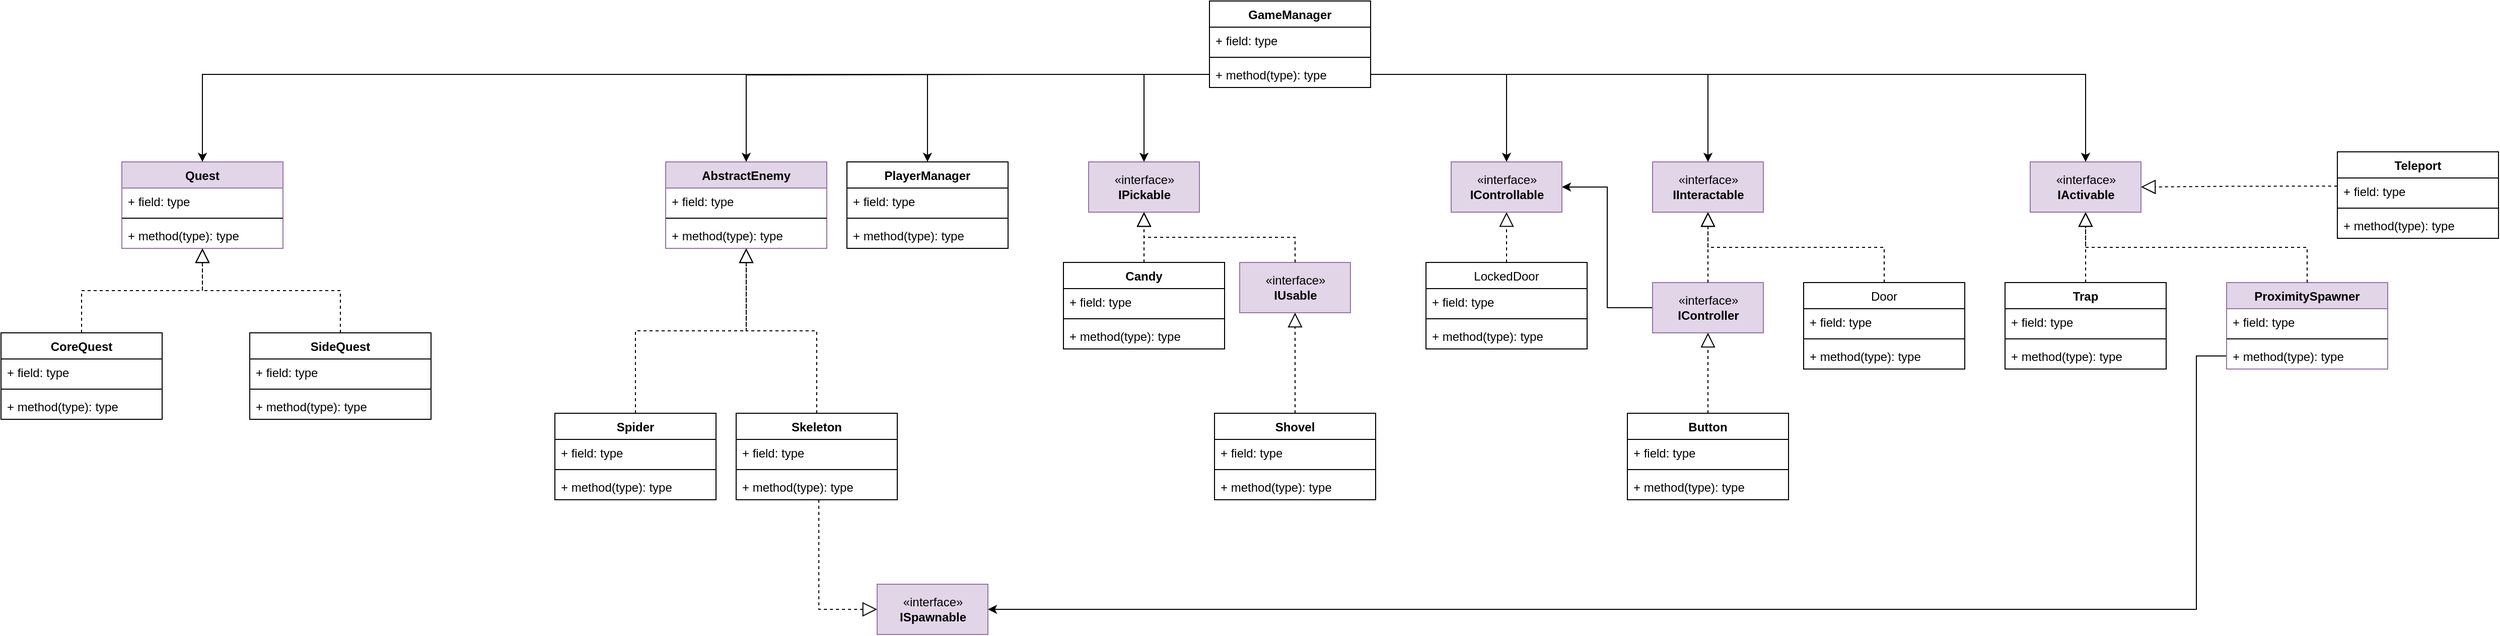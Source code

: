 <mxfile version="15.4.0" type="device"><diagram id="tBJTF7wTOMeW1rw_sC8s" name="Page-1"><mxGraphModel dx="3376" dy="1010" grid="1" gridSize="10" guides="1" tooltips="1" connect="1" arrows="1" fold="1" page="1" pageScale="1" pageWidth="827" pageHeight="1169" math="0" shadow="0"><root><mxCell id="0"/><mxCell id="1" parent="0"/><mxCell id="5ckZzKVk5E_ISAMq6c3d-1" value="GameManager" style="swimlane;fontStyle=1;align=center;verticalAlign=top;childLayout=stackLayout;horizontal=1;startSize=26;horizontalStack=0;resizeParent=1;resizeParentMax=0;resizeLast=0;collapsible=1;marginBottom=0;" parent="1" vertex="1"><mxGeometry x="350" y="30" width="160" height="86" as="geometry"/></mxCell><mxCell id="5ckZzKVk5E_ISAMq6c3d-2" value="+ field: type" style="text;strokeColor=none;fillColor=none;align=left;verticalAlign=top;spacingLeft=4;spacingRight=4;overflow=hidden;rotatable=0;points=[[0,0.5],[1,0.5]];portConstraint=eastwest;" parent="5ckZzKVk5E_ISAMq6c3d-1" vertex="1"><mxGeometry y="26" width="160" height="26" as="geometry"/></mxCell><mxCell id="5ckZzKVk5E_ISAMq6c3d-3" value="" style="line;strokeWidth=1;fillColor=none;align=left;verticalAlign=middle;spacingTop=-1;spacingLeft=3;spacingRight=3;rotatable=0;labelPosition=right;points=[];portConstraint=eastwest;" parent="5ckZzKVk5E_ISAMq6c3d-1" vertex="1"><mxGeometry y="52" width="160" height="8" as="geometry"/></mxCell><mxCell id="5ckZzKVk5E_ISAMq6c3d-4" value="+ method(type): type" style="text;strokeColor=none;fillColor=none;align=left;verticalAlign=top;spacingLeft=4;spacingRight=4;overflow=hidden;rotatable=0;points=[[0,0.5],[1,0.5]];portConstraint=eastwest;" parent="5ckZzKVk5E_ISAMq6c3d-1" vertex="1"><mxGeometry y="60" width="160" height="26" as="geometry"/></mxCell><mxCell id="5ckZzKVk5E_ISAMq6c3d-5" value="PlayerManager" style="swimlane;fontStyle=1;align=center;verticalAlign=top;childLayout=stackLayout;horizontal=1;startSize=26;horizontalStack=0;resizeParent=1;resizeParentMax=0;resizeLast=0;collapsible=1;marginBottom=0;" parent="1" vertex="1"><mxGeometry x="-10" y="190" width="160" height="86" as="geometry"/></mxCell><mxCell id="5ckZzKVk5E_ISAMq6c3d-6" value="+ field: type" style="text;strokeColor=none;fillColor=none;align=left;verticalAlign=top;spacingLeft=4;spacingRight=4;overflow=hidden;rotatable=0;points=[[0,0.5],[1,0.5]];portConstraint=eastwest;" parent="5ckZzKVk5E_ISAMq6c3d-5" vertex="1"><mxGeometry y="26" width="160" height="26" as="geometry"/></mxCell><mxCell id="5ckZzKVk5E_ISAMq6c3d-7" value="" style="line;strokeWidth=1;fillColor=none;align=left;verticalAlign=middle;spacingTop=-1;spacingLeft=3;spacingRight=3;rotatable=0;labelPosition=right;points=[];portConstraint=eastwest;" parent="5ckZzKVk5E_ISAMq6c3d-5" vertex="1"><mxGeometry y="52" width="160" height="8" as="geometry"/></mxCell><mxCell id="5ckZzKVk5E_ISAMq6c3d-8" value="+ method(type): type" style="text;strokeColor=none;fillColor=none;align=left;verticalAlign=top;spacingLeft=4;spacingRight=4;overflow=hidden;rotatable=0;points=[[0,0.5],[1,0.5]];portConstraint=eastwest;" parent="5ckZzKVk5E_ISAMq6c3d-5" vertex="1"><mxGeometry y="60" width="160" height="26" as="geometry"/></mxCell><mxCell id="5ckZzKVk5E_ISAMq6c3d-13" value="Candy" style="swimlane;fontStyle=1;align=center;verticalAlign=top;childLayout=stackLayout;horizontal=1;startSize=26;horizontalStack=0;resizeParent=1;resizeParentMax=0;resizeLast=0;collapsible=1;marginBottom=0;" parent="1" vertex="1"><mxGeometry x="205" y="290" width="160" height="86" as="geometry"/></mxCell><mxCell id="5ckZzKVk5E_ISAMq6c3d-14" value="+ field: type" style="text;strokeColor=none;fillColor=none;align=left;verticalAlign=top;spacingLeft=4;spacingRight=4;overflow=hidden;rotatable=0;points=[[0,0.5],[1,0.5]];portConstraint=eastwest;" parent="5ckZzKVk5E_ISAMq6c3d-13" vertex="1"><mxGeometry y="26" width="160" height="26" as="geometry"/></mxCell><mxCell id="5ckZzKVk5E_ISAMq6c3d-15" value="" style="line;strokeWidth=1;fillColor=none;align=left;verticalAlign=middle;spacingTop=-1;spacingLeft=3;spacingRight=3;rotatable=0;labelPosition=right;points=[];portConstraint=eastwest;" parent="5ckZzKVk5E_ISAMq6c3d-13" vertex="1"><mxGeometry y="52" width="160" height="8" as="geometry"/></mxCell><mxCell id="5ckZzKVk5E_ISAMq6c3d-16" value="+ method(type): type" style="text;strokeColor=none;fillColor=none;align=left;verticalAlign=top;spacingLeft=4;spacingRight=4;overflow=hidden;rotatable=0;points=[[0,0.5],[1,0.5]];portConstraint=eastwest;" parent="5ckZzKVk5E_ISAMq6c3d-13" vertex="1"><mxGeometry y="60" width="160" height="26" as="geometry"/></mxCell><mxCell id="5ckZzKVk5E_ISAMq6c3d-17" value="Trap&#10;" style="swimlane;fontStyle=1;align=center;verticalAlign=top;childLayout=stackLayout;horizontal=1;startSize=26;horizontalStack=0;resizeParent=1;resizeParentMax=0;resizeLast=0;collapsible=1;marginBottom=0;" parent="1" vertex="1"><mxGeometry x="1140" y="310" width="160" height="86" as="geometry"/></mxCell><mxCell id="5ckZzKVk5E_ISAMq6c3d-18" value="+ field: type" style="text;strokeColor=none;fillColor=none;align=left;verticalAlign=top;spacingLeft=4;spacingRight=4;overflow=hidden;rotatable=0;points=[[0,0.5],[1,0.5]];portConstraint=eastwest;" parent="5ckZzKVk5E_ISAMq6c3d-17" vertex="1"><mxGeometry y="26" width="160" height="26" as="geometry"/></mxCell><mxCell id="5ckZzKVk5E_ISAMq6c3d-19" value="" style="line;strokeWidth=1;fillColor=none;align=left;verticalAlign=middle;spacingTop=-1;spacingLeft=3;spacingRight=3;rotatable=0;labelPosition=right;points=[];portConstraint=eastwest;" parent="5ckZzKVk5E_ISAMq6c3d-17" vertex="1"><mxGeometry y="52" width="160" height="8" as="geometry"/></mxCell><mxCell id="5ckZzKVk5E_ISAMq6c3d-20" value="+ method(type): type" style="text;strokeColor=none;fillColor=none;align=left;verticalAlign=top;spacingLeft=4;spacingRight=4;overflow=hidden;rotatable=0;points=[[0,0.5],[1,0.5]];portConstraint=eastwest;" parent="5ckZzKVk5E_ISAMq6c3d-17" vertex="1"><mxGeometry y="60" width="160" height="26" as="geometry"/></mxCell><mxCell id="5ckZzKVk5E_ISAMq6c3d-21" value="Quest" style="swimlane;fontStyle=1;align=center;verticalAlign=top;childLayout=stackLayout;horizontal=1;startSize=26;horizontalStack=0;resizeParent=1;resizeParentMax=0;resizeLast=0;collapsible=1;marginBottom=0;fillColor=#e1d5e7;strokeColor=#9673a6;" parent="1" vertex="1"><mxGeometry x="-730" y="190" width="160" height="86" as="geometry"/></mxCell><mxCell id="5ckZzKVk5E_ISAMq6c3d-22" value="+ field: type" style="text;strokeColor=none;fillColor=none;align=left;verticalAlign=top;spacingLeft=4;spacingRight=4;overflow=hidden;rotatable=0;points=[[0,0.5],[1,0.5]];portConstraint=eastwest;" parent="5ckZzKVk5E_ISAMq6c3d-21" vertex="1"><mxGeometry y="26" width="160" height="26" as="geometry"/></mxCell><mxCell id="5ckZzKVk5E_ISAMq6c3d-23" value="" style="line;strokeWidth=1;fillColor=none;align=left;verticalAlign=middle;spacingTop=-1;spacingLeft=3;spacingRight=3;rotatable=0;labelPosition=right;points=[];portConstraint=eastwest;" parent="5ckZzKVk5E_ISAMq6c3d-21" vertex="1"><mxGeometry y="52" width="160" height="8" as="geometry"/></mxCell><mxCell id="5ckZzKVk5E_ISAMq6c3d-24" value="+ method(type): type" style="text;strokeColor=none;fillColor=none;align=left;verticalAlign=top;spacingLeft=4;spacingRight=4;overflow=hidden;rotatable=0;points=[[0,0.5],[1,0.5]];portConstraint=eastwest;" parent="5ckZzKVk5E_ISAMq6c3d-21" vertex="1"><mxGeometry y="60" width="160" height="26" as="geometry"/></mxCell><mxCell id="5ckZzKVk5E_ISAMq6c3d-25" value="«interface»&lt;br&gt;&lt;b&gt;IPickable&lt;/b&gt;" style="html=1;fillColor=#e1d5e7;strokeColor=#9673a6;" parent="1" vertex="1"><mxGeometry x="230" y="190" width="110" height="50" as="geometry"/></mxCell><mxCell id="5ckZzKVk5E_ISAMq6c3d-26" value="«interface»&lt;br&gt;&lt;b&gt;IUsable&lt;/b&gt;" style="html=1;fillColor=#e1d5e7;strokeColor=#9673a6;" parent="1" vertex="1"><mxGeometry x="380" y="290" width="110" height="50" as="geometry"/></mxCell><mxCell id="5ckZzKVk5E_ISAMq6c3d-27" value="«interface»&lt;br&gt;&lt;b&gt;IInteractable&lt;/b&gt;" style="html=1;fillColor=#e1d5e7;strokeColor=#9673a6;" parent="1" vertex="1"><mxGeometry x="790" y="190" width="110" height="50" as="geometry"/></mxCell><mxCell id="5ckZzKVk5E_ISAMq6c3d-28" value="«interface»&lt;br&gt;&lt;b&gt;IActivable&lt;/b&gt;" style="html=1;fillColor=#e1d5e7;strokeColor=#9673a6;" parent="1" vertex="1"><mxGeometry x="1165" y="190" width="110" height="50" as="geometry"/></mxCell><mxCell id="5ckZzKVk5E_ISAMq6c3d-29" value="Door" style="swimlane;fontStyle=0;align=center;verticalAlign=top;childLayout=stackLayout;horizontal=1;startSize=26;horizontalStack=0;resizeParent=1;resizeParentMax=0;resizeLast=0;collapsible=1;marginBottom=0;" parent="1" vertex="1"><mxGeometry x="940" y="310" width="160" height="86" as="geometry"/></mxCell><mxCell id="5ckZzKVk5E_ISAMq6c3d-30" value="+ field: type" style="text;strokeColor=none;fillColor=none;align=left;verticalAlign=top;spacingLeft=4;spacingRight=4;overflow=hidden;rotatable=0;points=[[0,0.5],[1,0.5]];portConstraint=eastwest;" parent="5ckZzKVk5E_ISAMq6c3d-29" vertex="1"><mxGeometry y="26" width="160" height="26" as="geometry"/></mxCell><mxCell id="5ckZzKVk5E_ISAMq6c3d-31" value="" style="line;strokeWidth=1;fillColor=none;align=left;verticalAlign=middle;spacingTop=-1;spacingLeft=3;spacingRight=3;rotatable=0;labelPosition=right;points=[];portConstraint=eastwest;" parent="5ckZzKVk5E_ISAMq6c3d-29" vertex="1"><mxGeometry y="52" width="160" height="8" as="geometry"/></mxCell><mxCell id="5ckZzKVk5E_ISAMq6c3d-32" value="+ method(type): type" style="text;strokeColor=none;fillColor=none;align=left;verticalAlign=top;spacingLeft=4;spacingRight=4;overflow=hidden;rotatable=0;points=[[0,0.5],[1,0.5]];portConstraint=eastwest;" parent="5ckZzKVk5E_ISAMq6c3d-29" vertex="1"><mxGeometry y="60" width="160" height="26" as="geometry"/></mxCell><mxCell id="5ckZzKVk5E_ISAMq6c3d-40" value="Shovel" style="swimlane;fontStyle=1;align=center;verticalAlign=top;childLayout=stackLayout;horizontal=1;startSize=26;horizontalStack=0;resizeParent=1;resizeParentMax=0;resizeLast=0;collapsible=1;marginBottom=0;" parent="1" vertex="1"><mxGeometry x="355" y="440" width="160" height="86" as="geometry"/></mxCell><mxCell id="5ckZzKVk5E_ISAMq6c3d-41" value="+ field: type" style="text;strokeColor=none;fillColor=none;align=left;verticalAlign=top;spacingLeft=4;spacingRight=4;overflow=hidden;rotatable=0;points=[[0,0.5],[1,0.5]];portConstraint=eastwest;" parent="5ckZzKVk5E_ISAMq6c3d-40" vertex="1"><mxGeometry y="26" width="160" height="26" as="geometry"/></mxCell><mxCell id="5ckZzKVk5E_ISAMq6c3d-42" value="" style="line;strokeWidth=1;fillColor=none;align=left;verticalAlign=middle;spacingTop=-1;spacingLeft=3;spacingRight=3;rotatable=0;labelPosition=right;points=[];portConstraint=eastwest;" parent="5ckZzKVk5E_ISAMq6c3d-40" vertex="1"><mxGeometry y="52" width="160" height="8" as="geometry"/></mxCell><mxCell id="5ckZzKVk5E_ISAMq6c3d-43" value="+ method(type): type" style="text;strokeColor=none;fillColor=none;align=left;verticalAlign=top;spacingLeft=4;spacingRight=4;overflow=hidden;rotatable=0;points=[[0,0.5],[1,0.5]];portConstraint=eastwest;" parent="5ckZzKVk5E_ISAMq6c3d-40" vertex="1"><mxGeometry y="60" width="160" height="26" as="geometry"/></mxCell><mxCell id="5ckZzKVk5E_ISAMq6c3d-44" value="LockedDoor" style="swimlane;fontStyle=0;align=center;verticalAlign=top;childLayout=stackLayout;horizontal=1;startSize=26;horizontalStack=0;resizeParent=1;resizeParentMax=0;resizeLast=0;collapsible=1;marginBottom=0;" parent="1" vertex="1"><mxGeometry x="565" y="290" width="160" height="86" as="geometry"/></mxCell><mxCell id="5ckZzKVk5E_ISAMq6c3d-45" value="+ field: type" style="text;strokeColor=none;fillColor=none;align=left;verticalAlign=top;spacingLeft=4;spacingRight=4;overflow=hidden;rotatable=0;points=[[0,0.5],[1,0.5]];portConstraint=eastwest;" parent="5ckZzKVk5E_ISAMq6c3d-44" vertex="1"><mxGeometry y="26" width="160" height="26" as="geometry"/></mxCell><mxCell id="5ckZzKVk5E_ISAMq6c3d-46" value="" style="line;strokeWidth=1;fillColor=none;align=left;verticalAlign=middle;spacingTop=-1;spacingLeft=3;spacingRight=3;rotatable=0;labelPosition=right;points=[];portConstraint=eastwest;" parent="5ckZzKVk5E_ISAMq6c3d-44" vertex="1"><mxGeometry y="52" width="160" height="8" as="geometry"/></mxCell><mxCell id="5ckZzKVk5E_ISAMq6c3d-47" value="+ method(type): type" style="text;strokeColor=none;fillColor=none;align=left;verticalAlign=top;spacingLeft=4;spacingRight=4;overflow=hidden;rotatable=0;points=[[0,0.5],[1,0.5]];portConstraint=eastwest;" parent="5ckZzKVk5E_ISAMq6c3d-44" vertex="1"><mxGeometry y="60" width="160" height="26" as="geometry"/></mxCell><mxCell id="5ckZzKVk5E_ISAMq6c3d-73" style="edgeStyle=orthogonalEdgeStyle;rounded=0;orthogonalLoop=1;jettySize=auto;html=1;entryX=1;entryY=0.5;entryDx=0;entryDy=0;" parent="1" source="5ckZzKVk5E_ISAMq6c3d-52" target="5ckZzKVk5E_ISAMq6c3d-53" edge="1"><mxGeometry relative="1" as="geometry"/></mxCell><mxCell id="5ckZzKVk5E_ISAMq6c3d-52" value="«interface»&lt;br&gt;&lt;b&gt;IController&lt;/b&gt;" style="html=1;fillColor=#e1d5e7;strokeColor=#9673a6;" parent="1" vertex="1"><mxGeometry x="790" y="310" width="110" height="50" as="geometry"/></mxCell><mxCell id="5ckZzKVk5E_ISAMq6c3d-53" value="«interface»&lt;br&gt;&lt;b&gt;IControllable&lt;/b&gt;" style="html=1;fillColor=#e1d5e7;strokeColor=#9673a6;" parent="1" vertex="1"><mxGeometry x="590" y="190" width="110" height="50" as="geometry"/></mxCell><mxCell id="5ckZzKVk5E_ISAMq6c3d-54" style="edgeStyle=orthogonalEdgeStyle;rounded=0;orthogonalLoop=1;jettySize=auto;html=1;entryX=0.5;entryY=0;entryDx=0;entryDy=0;" parent="1" source="5ckZzKVk5E_ISAMq6c3d-4" target="5ckZzKVk5E_ISAMq6c3d-21" edge="1"><mxGeometry relative="1" as="geometry"/></mxCell><mxCell id="5ckZzKVk5E_ISAMq6c3d-55" style="edgeStyle=orthogonalEdgeStyle;rounded=0;orthogonalLoop=1;jettySize=auto;html=1;entryX=0.5;entryY=0;entryDx=0;entryDy=0;" parent="1" target="5ckZzKVk5E_ISAMq6c3d-98" edge="1"><mxGeometry relative="1" as="geometry"><mxPoint x="140" y="103" as="sourcePoint"/><mxPoint x="-110" y="190" as="targetPoint"/></mxGeometry></mxCell><mxCell id="5ckZzKVk5E_ISAMq6c3d-56" style="edgeStyle=orthogonalEdgeStyle;rounded=0;orthogonalLoop=1;jettySize=auto;html=1;entryX=0.5;entryY=0;entryDx=0;entryDy=0;" parent="1" source="5ckZzKVk5E_ISAMq6c3d-4" target="5ckZzKVk5E_ISAMq6c3d-5" edge="1"><mxGeometry relative="1" as="geometry"/></mxCell><mxCell id="5ckZzKVk5E_ISAMq6c3d-57" style="edgeStyle=orthogonalEdgeStyle;rounded=0;orthogonalLoop=1;jettySize=auto;html=1;" parent="1" source="5ckZzKVk5E_ISAMq6c3d-4" target="5ckZzKVk5E_ISAMq6c3d-25" edge="1"><mxGeometry relative="1" as="geometry"/></mxCell><mxCell id="5ckZzKVk5E_ISAMq6c3d-58" style="edgeStyle=orthogonalEdgeStyle;rounded=0;orthogonalLoop=1;jettySize=auto;html=1;entryX=0.5;entryY=0;entryDx=0;entryDy=0;" parent="1" source="5ckZzKVk5E_ISAMq6c3d-4" target="5ckZzKVk5E_ISAMq6c3d-27" edge="1"><mxGeometry relative="1" as="geometry"/></mxCell><mxCell id="5ckZzKVk5E_ISAMq6c3d-59" style="edgeStyle=orthogonalEdgeStyle;rounded=0;orthogonalLoop=1;jettySize=auto;html=1;entryX=0.5;entryY=0;entryDx=0;entryDy=0;" parent="1" source="5ckZzKVk5E_ISAMq6c3d-4" target="5ckZzKVk5E_ISAMq6c3d-28" edge="1"><mxGeometry relative="1" as="geometry"/></mxCell><mxCell id="5ckZzKVk5E_ISAMq6c3d-60" style="edgeStyle=orthogonalEdgeStyle;rounded=0;orthogonalLoop=1;jettySize=auto;html=1;entryX=0.5;entryY=0;entryDx=0;entryDy=0;" parent="1" source="5ckZzKVk5E_ISAMq6c3d-4" target="5ckZzKVk5E_ISAMq6c3d-53" edge="1"><mxGeometry relative="1" as="geometry"/></mxCell><mxCell id="5ckZzKVk5E_ISAMq6c3d-61" value="" style="endArrow=block;dashed=1;endFill=0;endSize=12;html=1;rounded=0;edgeStyle=orthogonalEdgeStyle;exitX=0.5;exitY=0;exitDx=0;exitDy=0;entryX=0.5;entryY=1;entryDx=0;entryDy=0;" parent="1" source="5ckZzKVk5E_ISAMq6c3d-13" target="5ckZzKVk5E_ISAMq6c3d-25" edge="1"><mxGeometry width="160" relative="1" as="geometry"><mxPoint x="40" y="500" as="sourcePoint"/><mxPoint x="200" y="500" as="targetPoint"/></mxGeometry></mxCell><mxCell id="5ckZzKVk5E_ISAMq6c3d-62" value="" style="endArrow=block;dashed=1;endFill=0;endSize=12;html=1;rounded=0;edgeStyle=orthogonalEdgeStyle;exitX=0.5;exitY=0;exitDx=0;exitDy=0;entryX=0.5;entryY=1;entryDx=0;entryDy=0;" parent="1" source="5ckZzKVk5E_ISAMq6c3d-26" target="5ckZzKVk5E_ISAMq6c3d-25" edge="1"><mxGeometry width="160" relative="1" as="geometry"><mxPoint x="400" y="230" as="sourcePoint"/><mxPoint x="560" y="230" as="targetPoint"/></mxGeometry></mxCell><mxCell id="5ckZzKVk5E_ISAMq6c3d-63" value="" style="endArrow=block;dashed=1;endFill=0;endSize=12;html=1;rounded=0;edgeStyle=orthogonalEdgeStyle;exitX=0.5;exitY=0;exitDx=0;exitDy=0;entryX=0.5;entryY=1;entryDx=0;entryDy=0;" parent="1" source="5ckZzKVk5E_ISAMq6c3d-40" target="5ckZzKVk5E_ISAMq6c3d-26" edge="1"><mxGeometry width="160" relative="1" as="geometry"><mxPoint x="200" y="420" as="sourcePoint"/><mxPoint x="360" y="420" as="targetPoint"/></mxGeometry></mxCell><mxCell id="5ckZzKVk5E_ISAMq6c3d-64" value="" style="endArrow=block;dashed=1;endFill=0;endSize=12;html=1;rounded=0;edgeStyle=orthogonalEdgeStyle;exitX=0.5;exitY=0;exitDx=0;exitDy=0;entryX=0.5;entryY=1;entryDx=0;entryDy=0;" parent="1" source="5ckZzKVk5E_ISAMq6c3d-52" target="5ckZzKVk5E_ISAMq6c3d-27" edge="1"><mxGeometry width="160" relative="1" as="geometry"><mxPoint x="810" y="480" as="sourcePoint"/><mxPoint x="970" y="480" as="targetPoint"/></mxGeometry></mxCell><mxCell id="5ckZzKVk5E_ISAMq6c3d-66" value="" style="endArrow=block;dashed=1;endFill=0;endSize=12;html=1;rounded=0;edgeStyle=orthogonalEdgeStyle;exitX=0.5;exitY=0;exitDx=0;exitDy=0;entryX=0.5;entryY=1;entryDx=0;entryDy=0;" parent="1" source="5ckZzKVk5E_ISAMq6c3d-29" target="5ckZzKVk5E_ISAMq6c3d-27" edge="1"><mxGeometry width="160" relative="1" as="geometry"><mxPoint x="810" y="450" as="sourcePoint"/><mxPoint x="970" y="450" as="targetPoint"/></mxGeometry></mxCell><mxCell id="5ckZzKVk5E_ISAMq6c3d-67" value="" style="endArrow=block;dashed=1;endFill=0;endSize=12;html=1;rounded=0;edgeStyle=orthogonalEdgeStyle;exitX=0.5;exitY=0;exitDx=0;exitDy=0;entryX=0.5;entryY=1;entryDx=0;entryDy=0;" parent="1" source="5ckZzKVk5E_ISAMq6c3d-17" target="5ckZzKVk5E_ISAMq6c3d-28" edge="1"><mxGeometry width="160" relative="1" as="geometry"><mxPoint x="1190" y="450" as="sourcePoint"/><mxPoint x="1350" y="450" as="targetPoint"/></mxGeometry></mxCell><mxCell id="5ckZzKVk5E_ISAMq6c3d-68" value="" style="endArrow=block;dashed=1;endFill=0;endSize=12;html=1;rounded=0;edgeStyle=orthogonalEdgeStyle;exitX=0.5;exitY=0;exitDx=0;exitDy=0;entryX=0.5;entryY=1;entryDx=0;entryDy=0;" parent="1" source="5ckZzKVk5E_ISAMq6c3d-44" target="5ckZzKVk5E_ISAMq6c3d-53" edge="1"><mxGeometry width="160" relative="1" as="geometry"><mxPoint x="1030" y="560" as="sourcePoint"/><mxPoint x="1190" y="560" as="targetPoint"/></mxGeometry></mxCell><mxCell id="5ckZzKVk5E_ISAMq6c3d-69" value="Button" style="swimlane;fontStyle=1;align=center;verticalAlign=top;childLayout=stackLayout;horizontal=1;startSize=26;horizontalStack=0;resizeParent=1;resizeParentMax=0;resizeLast=0;collapsible=1;marginBottom=0;" parent="1" vertex="1"><mxGeometry x="765" y="440" width="160" height="86" as="geometry"/></mxCell><mxCell id="5ckZzKVk5E_ISAMq6c3d-70" value="+ field: type" style="text;strokeColor=none;fillColor=none;align=left;verticalAlign=top;spacingLeft=4;spacingRight=4;overflow=hidden;rotatable=0;points=[[0,0.5],[1,0.5]];portConstraint=eastwest;" parent="5ckZzKVk5E_ISAMq6c3d-69" vertex="1"><mxGeometry y="26" width="160" height="26" as="geometry"/></mxCell><mxCell id="5ckZzKVk5E_ISAMq6c3d-71" value="" style="line;strokeWidth=1;fillColor=none;align=left;verticalAlign=middle;spacingTop=-1;spacingLeft=3;spacingRight=3;rotatable=0;labelPosition=right;points=[];portConstraint=eastwest;" parent="5ckZzKVk5E_ISAMq6c3d-69" vertex="1"><mxGeometry y="52" width="160" height="8" as="geometry"/></mxCell><mxCell id="5ckZzKVk5E_ISAMq6c3d-72" value="+ method(type): type" style="text;strokeColor=none;fillColor=none;align=left;verticalAlign=top;spacingLeft=4;spacingRight=4;overflow=hidden;rotatable=0;points=[[0,0.5],[1,0.5]];portConstraint=eastwest;" parent="5ckZzKVk5E_ISAMq6c3d-69" vertex="1"><mxGeometry y="60" width="160" height="26" as="geometry"/></mxCell><mxCell id="5ckZzKVk5E_ISAMq6c3d-74" value="" style="endArrow=block;dashed=1;endFill=0;endSize=12;html=1;rounded=0;edgeStyle=orthogonalEdgeStyle;exitX=0.5;exitY=0;exitDx=0;exitDy=0;entryX=0.5;entryY=1;entryDx=0;entryDy=0;" parent="1" source="5ckZzKVk5E_ISAMq6c3d-69" target="5ckZzKVk5E_ISAMq6c3d-52" edge="1"><mxGeometry width="160" relative="1" as="geometry"><mxPoint x="840" y="570" as="sourcePoint"/><mxPoint x="1000" y="570" as="targetPoint"/></mxGeometry></mxCell><mxCell id="5ckZzKVk5E_ISAMq6c3d-81" style="edgeStyle=orthogonalEdgeStyle;rounded=0;orthogonalLoop=1;jettySize=auto;html=1;entryX=1;entryY=0.5;entryDx=0;entryDy=0;exitX=0;exitY=0.5;exitDx=0;exitDy=0;" parent="1" source="5ckZzKVk5E_ISAMq6c3d-78" target="5ckZzKVk5E_ISAMq6c3d-80" edge="1"><mxGeometry relative="1" as="geometry"><Array as="points"><mxPoint x="1330" y="383"/><mxPoint x="1330" y="635"/></Array></mxGeometry></mxCell><mxCell id="5ckZzKVk5E_ISAMq6c3d-75" value="ProximitySpawner" style="swimlane;fontStyle=1;align=center;verticalAlign=top;childLayout=stackLayout;horizontal=1;startSize=26;horizontalStack=0;resizeParent=1;resizeParentMax=0;resizeLast=0;collapsible=1;marginBottom=0;fillColor=#e1d5e7;strokeColor=#9673a6;" parent="1" vertex="1"><mxGeometry x="1360" y="310" width="160" height="86" as="geometry"/></mxCell><mxCell id="5ckZzKVk5E_ISAMq6c3d-76" value="+ field: type" style="text;strokeColor=none;fillColor=none;align=left;verticalAlign=top;spacingLeft=4;spacingRight=4;overflow=hidden;rotatable=0;points=[[0,0.5],[1,0.5]];portConstraint=eastwest;" parent="5ckZzKVk5E_ISAMq6c3d-75" vertex="1"><mxGeometry y="26" width="160" height="26" as="geometry"/></mxCell><mxCell id="5ckZzKVk5E_ISAMq6c3d-77" value="" style="line;strokeWidth=1;fillColor=none;align=left;verticalAlign=middle;spacingTop=-1;spacingLeft=3;spacingRight=3;rotatable=0;labelPosition=right;points=[];portConstraint=eastwest;" parent="5ckZzKVk5E_ISAMq6c3d-75" vertex="1"><mxGeometry y="52" width="160" height="8" as="geometry"/></mxCell><mxCell id="5ckZzKVk5E_ISAMq6c3d-78" value="+ method(type): type" style="text;strokeColor=none;fillColor=none;align=left;verticalAlign=top;spacingLeft=4;spacingRight=4;overflow=hidden;rotatable=0;points=[[0,0.5],[1,0.5]];portConstraint=eastwest;" parent="5ckZzKVk5E_ISAMq6c3d-75" vertex="1"><mxGeometry y="60" width="160" height="26" as="geometry"/></mxCell><mxCell id="5ckZzKVk5E_ISAMq6c3d-79" value="" style="endArrow=block;dashed=1;endFill=0;endSize=12;html=1;rounded=0;edgeStyle=orthogonalEdgeStyle;exitX=0.5;exitY=0;exitDx=0;exitDy=0;entryX=0.5;entryY=1;entryDx=0;entryDy=0;" parent="1" source="5ckZzKVk5E_ISAMq6c3d-75" target="5ckZzKVk5E_ISAMq6c3d-28" edge="1"><mxGeometry width="160" relative="1" as="geometry"><mxPoint x="1320" y="460" as="sourcePoint"/><mxPoint x="1480" y="460" as="targetPoint"/></mxGeometry></mxCell><mxCell id="5ckZzKVk5E_ISAMq6c3d-80" value="«interface»&lt;br&gt;&lt;b&gt;ISpawnable&lt;/b&gt;" style="html=1;fillColor=#e1d5e7;strokeColor=#9673a6;" parent="1" vertex="1"><mxGeometry x="20" y="610" width="110" height="50" as="geometry"/></mxCell><mxCell id="5ckZzKVk5E_ISAMq6c3d-82" value="Spider" style="swimlane;fontStyle=1;align=center;verticalAlign=top;childLayout=stackLayout;horizontal=1;startSize=26;horizontalStack=0;resizeParent=1;resizeParentMax=0;resizeLast=0;collapsible=1;marginBottom=0;" parent="1" vertex="1"><mxGeometry x="-300" y="440" width="160" height="86" as="geometry"/></mxCell><mxCell id="5ckZzKVk5E_ISAMq6c3d-83" value="+ field: type" style="text;strokeColor=none;fillColor=none;align=left;verticalAlign=top;spacingLeft=4;spacingRight=4;overflow=hidden;rotatable=0;points=[[0,0.5],[1,0.5]];portConstraint=eastwest;" parent="5ckZzKVk5E_ISAMq6c3d-82" vertex="1"><mxGeometry y="26" width="160" height="26" as="geometry"/></mxCell><mxCell id="5ckZzKVk5E_ISAMq6c3d-84" value="" style="line;strokeWidth=1;fillColor=none;align=left;verticalAlign=middle;spacingTop=-1;spacingLeft=3;spacingRight=3;rotatable=0;labelPosition=right;points=[];portConstraint=eastwest;" parent="5ckZzKVk5E_ISAMq6c3d-82" vertex="1"><mxGeometry y="52" width="160" height="8" as="geometry"/></mxCell><mxCell id="5ckZzKVk5E_ISAMq6c3d-85" value="+ method(type): type" style="text;strokeColor=none;fillColor=none;align=left;verticalAlign=top;spacingLeft=4;spacingRight=4;overflow=hidden;rotatable=0;points=[[0,0.5],[1,0.5]];portConstraint=eastwest;" parent="5ckZzKVk5E_ISAMq6c3d-82" vertex="1"><mxGeometry y="60" width="160" height="26" as="geometry"/></mxCell><mxCell id="5ckZzKVk5E_ISAMq6c3d-92" value="" style="endArrow=block;dashed=1;endFill=0;endSize=12;html=1;rounded=0;edgeStyle=orthogonalEdgeStyle;exitX=0.513;exitY=1;exitDx=0;exitDy=0;exitPerimeter=0;entryX=0;entryY=0.5;entryDx=0;entryDy=0;" parent="1" source="5ckZzKVk5E_ISAMq6c3d-96" target="5ckZzKVk5E_ISAMq6c3d-80" edge="1"><mxGeometry width="160" relative="1" as="geometry"><mxPoint y="500" as="sourcePoint"/><mxPoint x="-70" y="700" as="targetPoint"/></mxGeometry></mxCell><mxCell id="5ckZzKVk5E_ISAMq6c3d-93" value="Skeleton" style="swimlane;fontStyle=1;align=center;verticalAlign=top;childLayout=stackLayout;horizontal=1;startSize=26;horizontalStack=0;resizeParent=1;resizeParentMax=0;resizeLast=0;collapsible=1;marginBottom=0;" parent="1" vertex="1"><mxGeometry x="-120" y="440" width="160" height="86" as="geometry"/></mxCell><mxCell id="5ckZzKVk5E_ISAMq6c3d-94" value="+ field: type" style="text;strokeColor=none;fillColor=none;align=left;verticalAlign=top;spacingLeft=4;spacingRight=4;overflow=hidden;rotatable=0;points=[[0,0.5],[1,0.5]];portConstraint=eastwest;" parent="5ckZzKVk5E_ISAMq6c3d-93" vertex="1"><mxGeometry y="26" width="160" height="26" as="geometry"/></mxCell><mxCell id="5ckZzKVk5E_ISAMq6c3d-95" value="" style="line;strokeWidth=1;fillColor=none;align=left;verticalAlign=middle;spacingTop=-1;spacingLeft=3;spacingRight=3;rotatable=0;labelPosition=right;points=[];portConstraint=eastwest;" parent="5ckZzKVk5E_ISAMq6c3d-93" vertex="1"><mxGeometry y="52" width="160" height="8" as="geometry"/></mxCell><mxCell id="5ckZzKVk5E_ISAMq6c3d-96" value="+ method(type): type" style="text;strokeColor=none;fillColor=none;align=left;verticalAlign=top;spacingLeft=4;spacingRight=4;overflow=hidden;rotatable=0;points=[[0,0.5],[1,0.5]];portConstraint=eastwest;" parent="5ckZzKVk5E_ISAMq6c3d-93" vertex="1"><mxGeometry y="60" width="160" height="26" as="geometry"/></mxCell><mxCell id="5ckZzKVk5E_ISAMq6c3d-98" value="AbstractEnemy" style="swimlane;fontStyle=1;align=center;verticalAlign=top;childLayout=stackLayout;horizontal=1;startSize=26;horizontalStack=0;resizeParent=1;resizeParentMax=0;resizeLast=0;collapsible=1;marginBottom=0;fillColor=#e1d5e7;strokeColor=#9673a6;" parent="1" vertex="1"><mxGeometry x="-190" y="190" width="160" height="86" as="geometry"/></mxCell><mxCell id="5ckZzKVk5E_ISAMq6c3d-99" value="+ field: type" style="text;strokeColor=none;fillColor=none;align=left;verticalAlign=top;spacingLeft=4;spacingRight=4;overflow=hidden;rotatable=0;points=[[0,0.5],[1,0.5]];portConstraint=eastwest;" parent="5ckZzKVk5E_ISAMq6c3d-98" vertex="1"><mxGeometry y="26" width="160" height="26" as="geometry"/></mxCell><mxCell id="5ckZzKVk5E_ISAMq6c3d-100" value="" style="line;strokeWidth=1;fillColor=none;align=left;verticalAlign=middle;spacingTop=-1;spacingLeft=3;spacingRight=3;rotatable=0;labelPosition=right;points=[];portConstraint=eastwest;" parent="5ckZzKVk5E_ISAMq6c3d-98" vertex="1"><mxGeometry y="52" width="160" height="8" as="geometry"/></mxCell><mxCell id="5ckZzKVk5E_ISAMq6c3d-101" value="+ method(type): type" style="text;strokeColor=none;fillColor=none;align=left;verticalAlign=top;spacingLeft=4;spacingRight=4;overflow=hidden;rotatable=0;points=[[0,0.5],[1,0.5]];portConstraint=eastwest;" parent="5ckZzKVk5E_ISAMq6c3d-98" vertex="1"><mxGeometry y="60" width="160" height="26" as="geometry"/></mxCell><mxCell id="5ckZzKVk5E_ISAMq6c3d-103" value="" style="endArrow=block;dashed=1;endFill=0;endSize=12;html=1;rounded=0;edgeStyle=orthogonalEdgeStyle;exitX=0.5;exitY=0;exitDx=0;exitDy=0;" parent="1" source="5ckZzKVk5E_ISAMq6c3d-93" target="5ckZzKVk5E_ISAMq6c3d-98" edge="1"><mxGeometry width="160" relative="1" as="geometry"><mxPoint x="-400" y="610" as="sourcePoint"/><mxPoint x="-240" y="610" as="targetPoint"/></mxGeometry></mxCell><mxCell id="5ckZzKVk5E_ISAMq6c3d-104" value="" style="endArrow=block;dashed=1;endFill=0;endSize=12;html=1;rounded=0;edgeStyle=orthogonalEdgeStyle;exitX=0.5;exitY=0;exitDx=0;exitDy=0;" parent="1" source="5ckZzKVk5E_ISAMq6c3d-82" target="5ckZzKVk5E_ISAMq6c3d-98" edge="1"><mxGeometry width="160" relative="1" as="geometry"><mxPoint x="-340" y="350" as="sourcePoint"/><mxPoint x="-180" y="350" as="targetPoint"/></mxGeometry></mxCell><mxCell id="5ckZzKVk5E_ISAMq6c3d-109" value="CoreQuest&#10;" style="swimlane;fontStyle=1;align=center;verticalAlign=top;childLayout=stackLayout;horizontal=1;startSize=26;horizontalStack=0;resizeParent=1;resizeParentMax=0;resizeLast=0;collapsible=1;marginBottom=0;" parent="1" vertex="1"><mxGeometry x="-850" y="360" width="160" height="86" as="geometry"/></mxCell><mxCell id="5ckZzKVk5E_ISAMq6c3d-110" value="+ field: type" style="text;strokeColor=none;fillColor=none;align=left;verticalAlign=top;spacingLeft=4;spacingRight=4;overflow=hidden;rotatable=0;points=[[0,0.5],[1,0.5]];portConstraint=eastwest;" parent="5ckZzKVk5E_ISAMq6c3d-109" vertex="1"><mxGeometry y="26" width="160" height="26" as="geometry"/></mxCell><mxCell id="5ckZzKVk5E_ISAMq6c3d-111" value="" style="line;strokeWidth=1;fillColor=none;align=left;verticalAlign=middle;spacingTop=-1;spacingLeft=3;spacingRight=3;rotatable=0;labelPosition=right;points=[];portConstraint=eastwest;" parent="5ckZzKVk5E_ISAMq6c3d-109" vertex="1"><mxGeometry y="52" width="160" height="8" as="geometry"/></mxCell><mxCell id="5ckZzKVk5E_ISAMq6c3d-112" value="+ method(type): type" style="text;strokeColor=none;fillColor=none;align=left;verticalAlign=top;spacingLeft=4;spacingRight=4;overflow=hidden;rotatable=0;points=[[0,0.5],[1,0.5]];portConstraint=eastwest;" parent="5ckZzKVk5E_ISAMq6c3d-109" vertex="1"><mxGeometry y="60" width="160" height="26" as="geometry"/></mxCell><mxCell id="5ckZzKVk5E_ISAMq6c3d-113" value="SideQuest" style="swimlane;fontStyle=1;align=center;verticalAlign=top;childLayout=stackLayout;horizontal=1;startSize=26;horizontalStack=0;resizeParent=1;resizeParentMax=0;resizeLast=0;collapsible=1;marginBottom=0;" parent="1" vertex="1"><mxGeometry x="-603" y="360" width="180" height="86" as="geometry"/></mxCell><mxCell id="5ckZzKVk5E_ISAMq6c3d-114" value="+ field: type" style="text;strokeColor=none;fillColor=none;align=left;verticalAlign=top;spacingLeft=4;spacingRight=4;overflow=hidden;rotatable=0;points=[[0,0.5],[1,0.5]];portConstraint=eastwest;" parent="5ckZzKVk5E_ISAMq6c3d-113" vertex="1"><mxGeometry y="26" width="180" height="26" as="geometry"/></mxCell><mxCell id="5ckZzKVk5E_ISAMq6c3d-115" value="" style="line;strokeWidth=1;fillColor=none;align=left;verticalAlign=middle;spacingTop=-1;spacingLeft=3;spacingRight=3;rotatable=0;labelPosition=right;points=[];portConstraint=eastwest;" parent="5ckZzKVk5E_ISAMq6c3d-113" vertex="1"><mxGeometry y="52" width="180" height="8" as="geometry"/></mxCell><mxCell id="5ckZzKVk5E_ISAMq6c3d-116" value="+ method(type): type" style="text;strokeColor=none;fillColor=none;align=left;verticalAlign=top;spacingLeft=4;spacingRight=4;overflow=hidden;rotatable=0;points=[[0,0.5],[1,0.5]];portConstraint=eastwest;" parent="5ckZzKVk5E_ISAMq6c3d-113" vertex="1"><mxGeometry y="60" width="180" height="26" as="geometry"/></mxCell><mxCell id="5ckZzKVk5E_ISAMq6c3d-117" value="" style="endArrow=block;dashed=1;endFill=0;endSize=12;html=1;rounded=0;edgeStyle=orthogonalEdgeStyle;exitX=0.5;exitY=0;exitDx=0;exitDy=0;" parent="1" source="5ckZzKVk5E_ISAMq6c3d-109" target="5ckZzKVk5E_ISAMq6c3d-21" edge="1"><mxGeometry width="160" relative="1" as="geometry"><mxPoint x="-750" y="670" as="sourcePoint"/><mxPoint x="-590" y="670" as="targetPoint"/></mxGeometry></mxCell><mxCell id="5ckZzKVk5E_ISAMq6c3d-118" value="" style="endArrow=block;dashed=1;endFill=0;endSize=12;html=1;rounded=0;edgeStyle=orthogonalEdgeStyle;exitX=0.5;exitY=0;exitDx=0;exitDy=0;" parent="1" source="5ckZzKVk5E_ISAMq6c3d-113" target="5ckZzKVk5E_ISAMq6c3d-21" edge="1"><mxGeometry width="160" relative="1" as="geometry"><mxPoint x="-690" y="580" as="sourcePoint"/><mxPoint x="-530" y="580" as="targetPoint"/></mxGeometry></mxCell><mxCell id="Xa_yykwBVb9Ndx4op-PQ-1" value="Teleport" style="swimlane;fontStyle=1;align=center;verticalAlign=top;childLayout=stackLayout;horizontal=1;startSize=26;horizontalStack=0;resizeParent=1;resizeParentMax=0;resizeLast=0;collapsible=1;marginBottom=0;" vertex="1" parent="1"><mxGeometry x="1470" y="180" width="160" height="86" as="geometry"/></mxCell><mxCell id="Xa_yykwBVb9Ndx4op-PQ-2" value="+ field: type" style="text;strokeColor=none;fillColor=none;align=left;verticalAlign=top;spacingLeft=4;spacingRight=4;overflow=hidden;rotatable=0;points=[[0,0.5],[1,0.5]];portConstraint=eastwest;" vertex="1" parent="Xa_yykwBVb9Ndx4op-PQ-1"><mxGeometry y="26" width="160" height="26" as="geometry"/></mxCell><mxCell id="Xa_yykwBVb9Ndx4op-PQ-3" value="" style="line;strokeWidth=1;fillColor=none;align=left;verticalAlign=middle;spacingTop=-1;spacingLeft=3;spacingRight=3;rotatable=0;labelPosition=right;points=[];portConstraint=eastwest;" vertex="1" parent="Xa_yykwBVb9Ndx4op-PQ-1"><mxGeometry y="52" width="160" height="8" as="geometry"/></mxCell><mxCell id="Xa_yykwBVb9Ndx4op-PQ-4" value="+ method(type): type" style="text;strokeColor=none;fillColor=none;align=left;verticalAlign=top;spacingLeft=4;spacingRight=4;overflow=hidden;rotatable=0;points=[[0,0.5],[1,0.5]];portConstraint=eastwest;" vertex="1" parent="Xa_yykwBVb9Ndx4op-PQ-1"><mxGeometry y="60" width="160" height="26" as="geometry"/></mxCell><mxCell id="Xa_yykwBVb9Ndx4op-PQ-5" value="" style="endArrow=block;dashed=1;endFill=0;endSize=12;html=1;rounded=0;edgeStyle=orthogonalEdgeStyle;exitX=-0.001;exitY=0.314;exitDx=0;exitDy=0;entryX=1;entryY=0.5;entryDx=0;entryDy=0;exitPerimeter=0;" edge="1" parent="1" source="Xa_yykwBVb9Ndx4op-PQ-2" target="5ckZzKVk5E_ISAMq6c3d-28"><mxGeometry width="160" relative="1" as="geometry"><mxPoint x="1280" y="110" as="sourcePoint"/><mxPoint x="1440" y="110" as="targetPoint"/></mxGeometry></mxCell></root></mxGraphModel></diagram></mxfile>